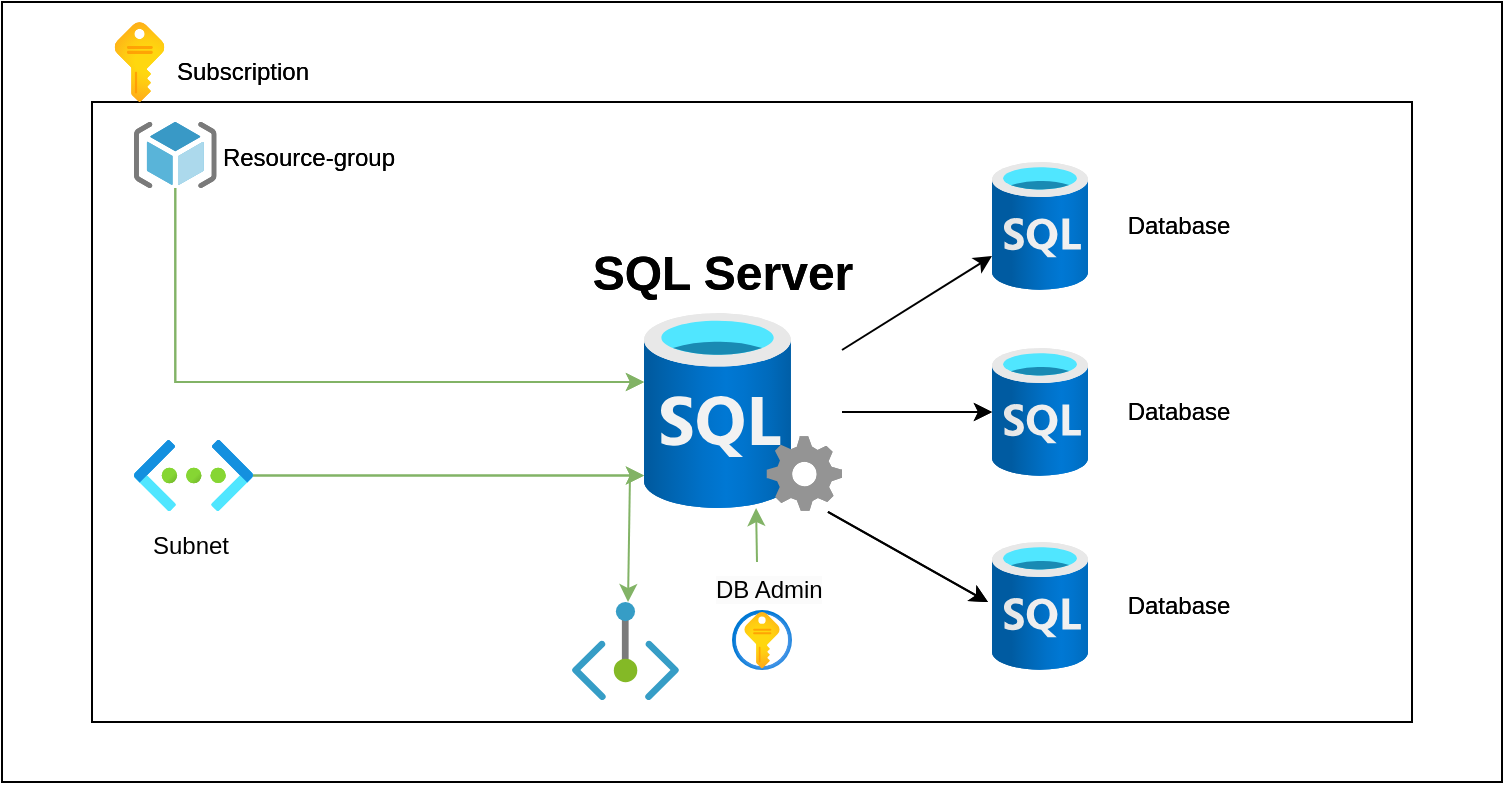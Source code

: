 <mxfile version="20.8.20" type="github">
  <diagram name="Page-1" id="SIT0Bcnhak6BzWEN6Ifa">
    <mxGraphModel dx="1434" dy="768" grid="1" gridSize="10" guides="1" tooltips="1" connect="1" arrows="1" fold="1" page="1" pageScale="1" pageWidth="1169" pageHeight="827" background="#ffffff" math="0" shadow="0">
      <root>
        <mxCell id="0" />
        <mxCell id="1" parent="0" />
        <mxCell id="Q43XAks3PfjsFTQ7Xdzo-10" value="" style="rounded=0;whiteSpace=wrap;html=1;fillColor=none;" vertex="1" parent="1">
          <mxGeometry x="165" y="140" width="750" height="390" as="geometry" />
        </mxCell>
        <mxCell id="Q43XAks3PfjsFTQ7Xdzo-11" value="" style="rounded=0;whiteSpace=wrap;html=1;fillColor=none;" vertex="1" parent="1">
          <mxGeometry x="210" y="190" width="660" height="310" as="geometry" />
        </mxCell>
        <mxCell id="OURC-Lhrh7zbtMmFb9F0-23" value="" style="rounded=0;whiteSpace=wrap;html=1;fillColor=none;" parent="1" vertex="1">
          <mxGeometry x="165" y="140" width="750" height="390" as="geometry" />
        </mxCell>
        <mxCell id="OURC-Lhrh7zbtMmFb9F0-1" value="" style="rounded=0;whiteSpace=wrap;html=1;fillColor=none;" parent="1" vertex="1">
          <mxGeometry x="210" y="190" width="660" height="310" as="geometry" />
        </mxCell>
        <mxCell id="OURC-Lhrh7zbtMmFb9F0-16" value="" style="edgeStyle=orthogonalEdgeStyle;rounded=0;orthogonalLoop=1;jettySize=auto;html=1;" parent="1" source="OURC-Lhrh7zbtMmFb9F0-2" target="OURC-Lhrh7zbtMmFb9F0-7" edge="1">
          <mxGeometry relative="1" as="geometry" />
        </mxCell>
        <mxCell id="OURC-Lhrh7zbtMmFb9F0-2" value="" style="aspect=fixed;html=1;points=[];align=center;image;fontSize=12;image=img/lib/azure2/databases/SQL_Server.svg;fillColor=none;" parent="1" vertex="1">
          <mxGeometry x="486" y="295.5" width="99" height="99" as="geometry" />
        </mxCell>
        <mxCell id="OURC-Lhrh7zbtMmFb9F0-6" value="" style="aspect=fixed;html=1;points=[];align=center;image;fontSize=12;image=img/lib/azure2/databases/SQL_Database.svg;fillColor=none;" parent="1" vertex="1">
          <mxGeometry x="660" y="220" width="48" height="64" as="geometry" />
        </mxCell>
        <mxCell id="OURC-Lhrh7zbtMmFb9F0-7" value="" style="aspect=fixed;html=1;points=[];align=center;image;fontSize=12;image=img/lib/azure2/databases/SQL_Database.svg;fillColor=none;" parent="1" vertex="1">
          <mxGeometry x="660" y="313" width="48" height="64" as="geometry" />
        </mxCell>
        <mxCell id="OURC-Lhrh7zbtMmFb9F0-8" value="" style="aspect=fixed;html=1;points=[];align=center;image;fontSize=12;image=img/lib/azure2/databases/SQL_Database.svg;fillColor=none;" parent="1" vertex="1">
          <mxGeometry x="660" y="410" width="48" height="64" as="geometry" />
        </mxCell>
        <mxCell id="OURC-Lhrh7zbtMmFb9F0-10" value="" style="aspect=fixed;html=1;points=[];align=center;image;fontSize=12;image=img/lib/azure2/general/Subscriptions.svg;fillColor=none;" parent="1" vertex="1">
          <mxGeometry x="221.36" y="150" width="24.79" height="40" as="geometry" />
        </mxCell>
        <mxCell id="OURC-Lhrh7zbtMmFb9F0-11" value="SQL Server" style="text;strokeColor=none;fillColor=none;html=1;fontSize=24;fontStyle=1;verticalAlign=middle;align=center;" parent="1" vertex="1">
          <mxGeometry x="460" y="255.5" width="130" height="40" as="geometry" />
        </mxCell>
        <mxCell id="OURC-Lhrh7zbtMmFb9F0-12" value="Subscription" style="text;html=1;strokeColor=none;fillColor=none;align=center;verticalAlign=middle;whiteSpace=wrap;rounded=0;" parent="1" vertex="1">
          <mxGeometry x="247.5" y="160" width="75.21" height="30" as="geometry" />
        </mxCell>
        <mxCell id="OURC-Lhrh7zbtMmFb9F0-13" value="Database" style="text;html=1;strokeColor=none;fillColor=none;align=center;verticalAlign=middle;whiteSpace=wrap;rounded=0;" parent="1" vertex="1">
          <mxGeometry x="716" y="237" width="75.21" height="30" as="geometry" />
        </mxCell>
        <mxCell id="OURC-Lhrh7zbtMmFb9F0-14" value="Database" style="text;html=1;strokeColor=none;fillColor=none;align=center;verticalAlign=middle;whiteSpace=wrap;rounded=0;" parent="1" vertex="1">
          <mxGeometry x="716" y="330" width="75.21" height="30" as="geometry" />
        </mxCell>
        <mxCell id="OURC-Lhrh7zbtMmFb9F0-15" value="Database" style="text;html=1;strokeColor=none;fillColor=none;align=center;verticalAlign=middle;whiteSpace=wrap;rounded=0;" parent="1" vertex="1">
          <mxGeometry x="716" y="427" width="75.21" height="30" as="geometry" />
        </mxCell>
        <mxCell id="OURC-Lhrh7zbtMmFb9F0-19" value="" style="endArrow=classic;html=1;rounded=0;" parent="1" source="OURC-Lhrh7zbtMmFb9F0-2" target="OURC-Lhrh7zbtMmFb9F0-6" edge="1">
          <mxGeometry width="50" height="50" relative="1" as="geometry">
            <mxPoint x="550" y="420" as="sourcePoint" />
            <mxPoint x="600" y="370" as="targetPoint" />
          </mxGeometry>
        </mxCell>
        <mxCell id="OURC-Lhrh7zbtMmFb9F0-20" value="" style="endArrow=classic;html=1;rounded=0;entryX=-0.042;entryY=0.469;entryDx=0;entryDy=0;entryPerimeter=0;exitX=0.929;exitY=1.005;exitDx=0;exitDy=0;exitPerimeter=0;" parent="1" source="OURC-Lhrh7zbtMmFb9F0-2" target="OURC-Lhrh7zbtMmFb9F0-8" edge="1">
          <mxGeometry width="50" height="50" relative="1" as="geometry">
            <mxPoint x="550" y="420" as="sourcePoint" />
            <mxPoint x="600" y="370" as="targetPoint" />
          </mxGeometry>
        </mxCell>
        <mxCell id="OURC-Lhrh7zbtMmFb9F0-29" value="" style="edgeStyle=orthogonalEdgeStyle;rounded=0;orthogonalLoop=1;jettySize=auto;html=1;fillColor=#d5e8d4;strokeColor=#82b366;" parent="1" source="OURC-Lhrh7zbtMmFb9F0-21" target="OURC-Lhrh7zbtMmFb9F0-2" edge="1">
          <mxGeometry relative="1" as="geometry">
            <Array as="points">
              <mxPoint x="252" y="330" />
            </Array>
          </mxGeometry>
        </mxCell>
        <mxCell id="OURC-Lhrh7zbtMmFb9F0-21" value="" style="sketch=0;aspect=fixed;html=1;points=[];align=center;image;fontSize=12;image=img/lib/mscae/ResourceGroup.svg;fillColor=none;" parent="1" vertex="1">
          <mxGeometry x="231.02" y="200" width="41.25" height="33" as="geometry" />
        </mxCell>
        <mxCell id="OURC-Lhrh7zbtMmFb9F0-22" value="Resource-group" style="text;html=1;strokeColor=none;fillColor=none;align=center;verticalAlign=middle;whiteSpace=wrap;rounded=0;" parent="1" vertex="1">
          <mxGeometry x="272.27" y="203" width="92.5" height="30" as="geometry" />
        </mxCell>
        <mxCell id="OURC-Lhrh7zbtMmFb9F0-28" value="" style="edgeStyle=orthogonalEdgeStyle;rounded=0;orthogonalLoop=1;jettySize=auto;html=1;fillColor=#d5e8d4;strokeColor=#82b366;" parent="1" source="OURC-Lhrh7zbtMmFb9F0-24" target="OURC-Lhrh7zbtMmFb9F0-2" edge="1">
          <mxGeometry relative="1" as="geometry">
            <Array as="points">
              <mxPoint x="440" y="377" />
              <mxPoint x="440" y="377" />
            </Array>
          </mxGeometry>
        </mxCell>
        <mxCell id="OURC-Lhrh7zbtMmFb9F0-24" value="" style="aspect=fixed;html=1;points=[];align=center;image;fontSize=12;image=img/lib/azure2/networking/Virtual_Networks.svg;fillColor=none;" parent="1" vertex="1">
          <mxGeometry x="231.02" y="359" width="59.46" height="35.5" as="geometry" />
        </mxCell>
        <mxCell id="OURC-Lhrh7zbtMmFb9F0-26" value="Subnet" style="text;html=1;strokeColor=none;fillColor=none;align=center;verticalAlign=middle;whiteSpace=wrap;rounded=0;" parent="1" vertex="1">
          <mxGeometry x="213.48" y="397" width="92.5" height="30" as="geometry" />
        </mxCell>
        <mxCell id="Q43XAks3PfjsFTQ7Xdzo-1" value="Subscription" style="text;html=1;strokeColor=none;fillColor=none;align=center;verticalAlign=middle;whiteSpace=wrap;rounded=0;" vertex="1" parent="1">
          <mxGeometry x="247.5" y="160" width="75.21" height="30" as="geometry" />
        </mxCell>
        <mxCell id="Q43XAks3PfjsFTQ7Xdzo-2" value="Resource-group" style="text;html=1;strokeColor=none;fillColor=none;align=center;verticalAlign=middle;whiteSpace=wrap;rounded=0;" vertex="1" parent="1">
          <mxGeometry x="272.27" y="203" width="92.5" height="30" as="geometry" />
        </mxCell>
        <mxCell id="Q43XAks3PfjsFTQ7Xdzo-3" value="" style="sketch=0;aspect=fixed;html=1;points=[];align=center;image;fontSize=12;image=img/lib/mscae/ResourceGroup.svg;fillColor=none;" vertex="1" parent="1">
          <mxGeometry x="231.02" y="200" width="41.25" height="33" as="geometry" />
        </mxCell>
        <mxCell id="Q43XAks3PfjsFTQ7Xdzo-4" value="" style="aspect=fixed;html=1;points=[];align=center;image;fontSize=12;image=img/lib/azure2/general/Subscriptions.svg;fillColor=none;" vertex="1" parent="1">
          <mxGeometry x="221.36" y="150" width="24.79" height="40" as="geometry" />
        </mxCell>
        <mxCell id="Q43XAks3PfjsFTQ7Xdzo-5" value="" style="edgeStyle=orthogonalEdgeStyle;rounded=0;orthogonalLoop=1;jettySize=auto;html=1;fillColor=#d5e8d4;strokeColor=#82b366;" edge="1" source="Q43XAks3PfjsFTQ7Xdzo-3" target="Q43XAks3PfjsFTQ7Xdzo-12" parent="1">
          <mxGeometry relative="1" as="geometry">
            <Array as="points">
              <mxPoint x="252" y="330" />
            </Array>
          </mxGeometry>
        </mxCell>
        <mxCell id="Q43XAks3PfjsFTQ7Xdzo-6" value="" style="aspect=fixed;html=1;points=[];align=center;image;fontSize=12;image=img/lib/azure2/networking/Virtual_Networks.svg;fillColor=none;" vertex="1" parent="1">
          <mxGeometry x="231.02" y="359" width="59.46" height="35.5" as="geometry" />
        </mxCell>
        <mxCell id="Q43XAks3PfjsFTQ7Xdzo-7" value="" style="edgeStyle=orthogonalEdgeStyle;rounded=0;orthogonalLoop=1;jettySize=auto;html=1;fillColor=#d5e8d4;strokeColor=#82b366;" edge="1" source="Q43XAks3PfjsFTQ7Xdzo-6" target="Q43XAks3PfjsFTQ7Xdzo-12" parent="1">
          <mxGeometry relative="1" as="geometry">
            <Array as="points">
              <mxPoint x="440" y="377" />
              <mxPoint x="440" y="377" />
            </Array>
          </mxGeometry>
        </mxCell>
        <mxCell id="Q43XAks3PfjsFTQ7Xdzo-8" value="" style="endArrow=classic;html=1;rounded=0;fillColor=#d5e8d4;strokeColor=#82b366;entryX=0.524;entryY=0;entryDx=0;entryDy=0;entryPerimeter=0;" edge="1" parent="1" target="Q43XAks3PfjsFTQ7Xdzo-9">
          <mxGeometry width="50" height="50" relative="1" as="geometry">
            <mxPoint x="479" y="376" as="sourcePoint" />
            <mxPoint x="507" y="438" as="targetPoint" />
          </mxGeometry>
        </mxCell>
        <mxCell id="Q43XAks3PfjsFTQ7Xdzo-9" value="" style="aspect=fixed;html=1;points=[];align=center;image;fontSize=12;image=img/lib/azure2/networking/Private_Endpoint.svg;fillColor=none;" vertex="1" parent="1">
          <mxGeometry x="450.0" y="440" width="53.45" height="49" as="geometry" />
        </mxCell>
        <mxCell id="Q43XAks3PfjsFTQ7Xdzo-12" value="" style="aspect=fixed;html=1;points=[];align=center;image;fontSize=12;image=img/lib/azure2/databases/SQL_Server.svg;fillColor=none;" vertex="1" parent="1">
          <mxGeometry x="486" y="295.5" width="99" height="99" as="geometry" />
        </mxCell>
        <mxCell id="Q43XAks3PfjsFTQ7Xdzo-13" value="SQL Server" style="text;strokeColor=none;fillColor=none;html=1;fontSize=24;fontStyle=1;verticalAlign=middle;align=center;" vertex="1" parent="1">
          <mxGeometry x="460" y="255.5" width="130" height="40" as="geometry" />
        </mxCell>
        <mxCell id="Q43XAks3PfjsFTQ7Xdzo-14" value="" style="aspect=fixed;html=1;points=[];align=center;image;fontSize=12;image=img/lib/azure2/databases/SQL_Database.svg;fillColor=none;" vertex="1" parent="1">
          <mxGeometry x="660" y="220" width="48" height="64" as="geometry" />
        </mxCell>
        <mxCell id="Q43XAks3PfjsFTQ7Xdzo-15" value="" style="aspect=fixed;html=1;points=[];align=center;image;fontSize=12;image=img/lib/azure2/databases/SQL_Database.svg;fillColor=none;" vertex="1" parent="1">
          <mxGeometry x="660" y="313" width="48" height="64" as="geometry" />
        </mxCell>
        <mxCell id="Q43XAks3PfjsFTQ7Xdzo-16" value="Database" style="text;html=1;strokeColor=none;fillColor=none;align=center;verticalAlign=middle;whiteSpace=wrap;rounded=0;" vertex="1" parent="1">
          <mxGeometry x="716" y="330" width="75.21" height="30" as="geometry" />
        </mxCell>
        <mxCell id="Q43XAks3PfjsFTQ7Xdzo-17" value="Database" style="text;html=1;strokeColor=none;fillColor=none;align=center;verticalAlign=middle;whiteSpace=wrap;rounded=0;" vertex="1" parent="1">
          <mxGeometry x="716" y="237" width="75.21" height="30" as="geometry" />
        </mxCell>
        <mxCell id="Q43XAks3PfjsFTQ7Xdzo-18" value="Database" style="text;html=1;strokeColor=none;fillColor=none;align=center;verticalAlign=middle;whiteSpace=wrap;rounded=0;" vertex="1" parent="1">
          <mxGeometry x="716" y="427" width="75.21" height="30" as="geometry" />
        </mxCell>
        <mxCell id="Q43XAks3PfjsFTQ7Xdzo-19" value="" style="aspect=fixed;html=1;points=[];align=center;image;fontSize=12;image=img/lib/azure2/databases/SQL_Database.svg;fillColor=none;" vertex="1" parent="1">
          <mxGeometry x="660" y="410" width="48" height="64" as="geometry" />
        </mxCell>
        <mxCell id="Q43XAks3PfjsFTQ7Xdzo-20" value="" style="endArrow=classic;html=1;rounded=0;entryX=-0.042;entryY=0.469;entryDx=0;entryDy=0;entryPerimeter=0;exitX=0.929;exitY=1.005;exitDx=0;exitDy=0;exitPerimeter=0;" edge="1" source="Q43XAks3PfjsFTQ7Xdzo-12" target="Q43XAks3PfjsFTQ7Xdzo-19" parent="1">
          <mxGeometry width="50" height="50" relative="1" as="geometry">
            <mxPoint x="550" y="420" as="sourcePoint" />
            <mxPoint x="600" y="370" as="targetPoint" />
          </mxGeometry>
        </mxCell>
        <mxCell id="Q43XAks3PfjsFTQ7Xdzo-21" value="" style="edgeStyle=orthogonalEdgeStyle;rounded=0;orthogonalLoop=1;jettySize=auto;html=1;" edge="1" source="Q43XAks3PfjsFTQ7Xdzo-12" target="Q43XAks3PfjsFTQ7Xdzo-15" parent="1">
          <mxGeometry relative="1" as="geometry" />
        </mxCell>
        <mxCell id="Q43XAks3PfjsFTQ7Xdzo-22" value="&lt;span style=&quot;color: rgb(0, 0, 0); font-family: Helvetica; font-size: 12px; font-style: normal; font-variant-ligatures: normal; font-variant-caps: normal; font-weight: 400; letter-spacing: normal; orphans: 2; text-align: center; text-indent: 0px; text-transform: none; widows: 2; word-spacing: 0px; -webkit-text-stroke-width: 0px; background-color: rgb(251, 251, 251); text-decoration-thickness: initial; text-decoration-style: initial; text-decoration-color: initial; float: none; display: inline !important;&quot;&gt;DB Admin&lt;/span&gt;" style="text;whiteSpace=wrap;html=1;" vertex="1" parent="1">
          <mxGeometry x="520" y="420" width="90" height="40" as="geometry" />
        </mxCell>
        <mxCell id="Q43XAks3PfjsFTQ7Xdzo-23" value="" style="aspect=fixed;html=1;points=[];align=center;image;fontSize=12;image=img/lib/azure2/security/Key_Vaults.svg;fillColor=none;" vertex="1" parent="1">
          <mxGeometry x="530" y="444" width="30" height="30" as="geometry" />
        </mxCell>
        <mxCell id="Q43XAks3PfjsFTQ7Xdzo-26" value="" style="endArrow=classic;html=1;rounded=0;exitX=0.25;exitY=0;exitDx=0;exitDy=0;entryX=0.566;entryY=0.985;entryDx=0;entryDy=0;entryPerimeter=0;fillColor=#d5e8d4;strokeColor=#82b366;" edge="1" parent="1" source="Q43XAks3PfjsFTQ7Xdzo-22" target="Q43XAks3PfjsFTQ7Xdzo-12">
          <mxGeometry width="50" height="50" relative="1" as="geometry">
            <mxPoint x="700" y="520" as="sourcePoint" />
            <mxPoint x="750" y="470" as="targetPoint" />
          </mxGeometry>
        </mxCell>
      </root>
    </mxGraphModel>
  </diagram>
</mxfile>
